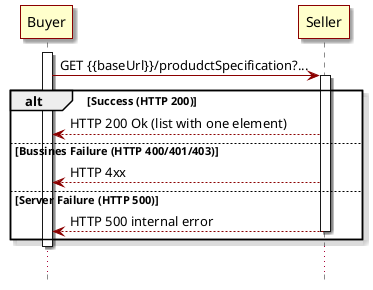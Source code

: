 @startuml
skinparam {
participantBorderColor DarkRed
participantBorderThickness 1
participantBackgroundColor BUSINESS

LifeLineBorderColor DarkRed
LifeLineBackgroundColor DarkRed

databaseBorderColor Grey
databaseBorderThickness 1

shadowing true
RoundCorner 0
LineColor DarkRed
ArrowColor DarkRed
ArrowThickness 1
}

hide footbox

participant Buyer as b
participant Seller as s

activate b
b -> s++: GET {{baseUrl}}/produdctSpecification?...
alt Success (HTTP 200)
b <-- s: HTTP 200 Ok (list with one element) 
else Bussines Failure (HTTP 400/401/403)
b <-- s: HTTP 4xx 
else Server Failure (HTTP 500)
b <-- s--: HTTP 500 internal error 
end
deactivate b

...
@enduml